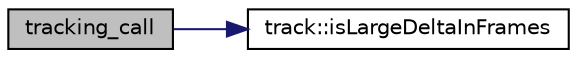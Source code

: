 digraph "tracking_call"
{
 // INTERACTIVE_SVG=YES
  edge [fontname="Helvetica",fontsize="10",labelfontname="Helvetica",labelfontsize="10"];
  node [fontname="Helvetica",fontsize="10",shape=record];
  rankdir="LR";
  Node10 [label="tracking_call",height=0.2,width=0.4,color="black", fillcolor="grey75", style="filled", fontcolor="black"];
  Node10 -> Node11 [color="midnightblue",fontsize="10",style="solid",fontname="Helvetica"];
  Node11 [label="track::isLargeDeltaInFrames",height=0.2,width=0.4,color="black", fillcolor="white", style="filled",URL="$namespacetrack.html#a49379e2e89568a0040be6fc11970581d"];
}
